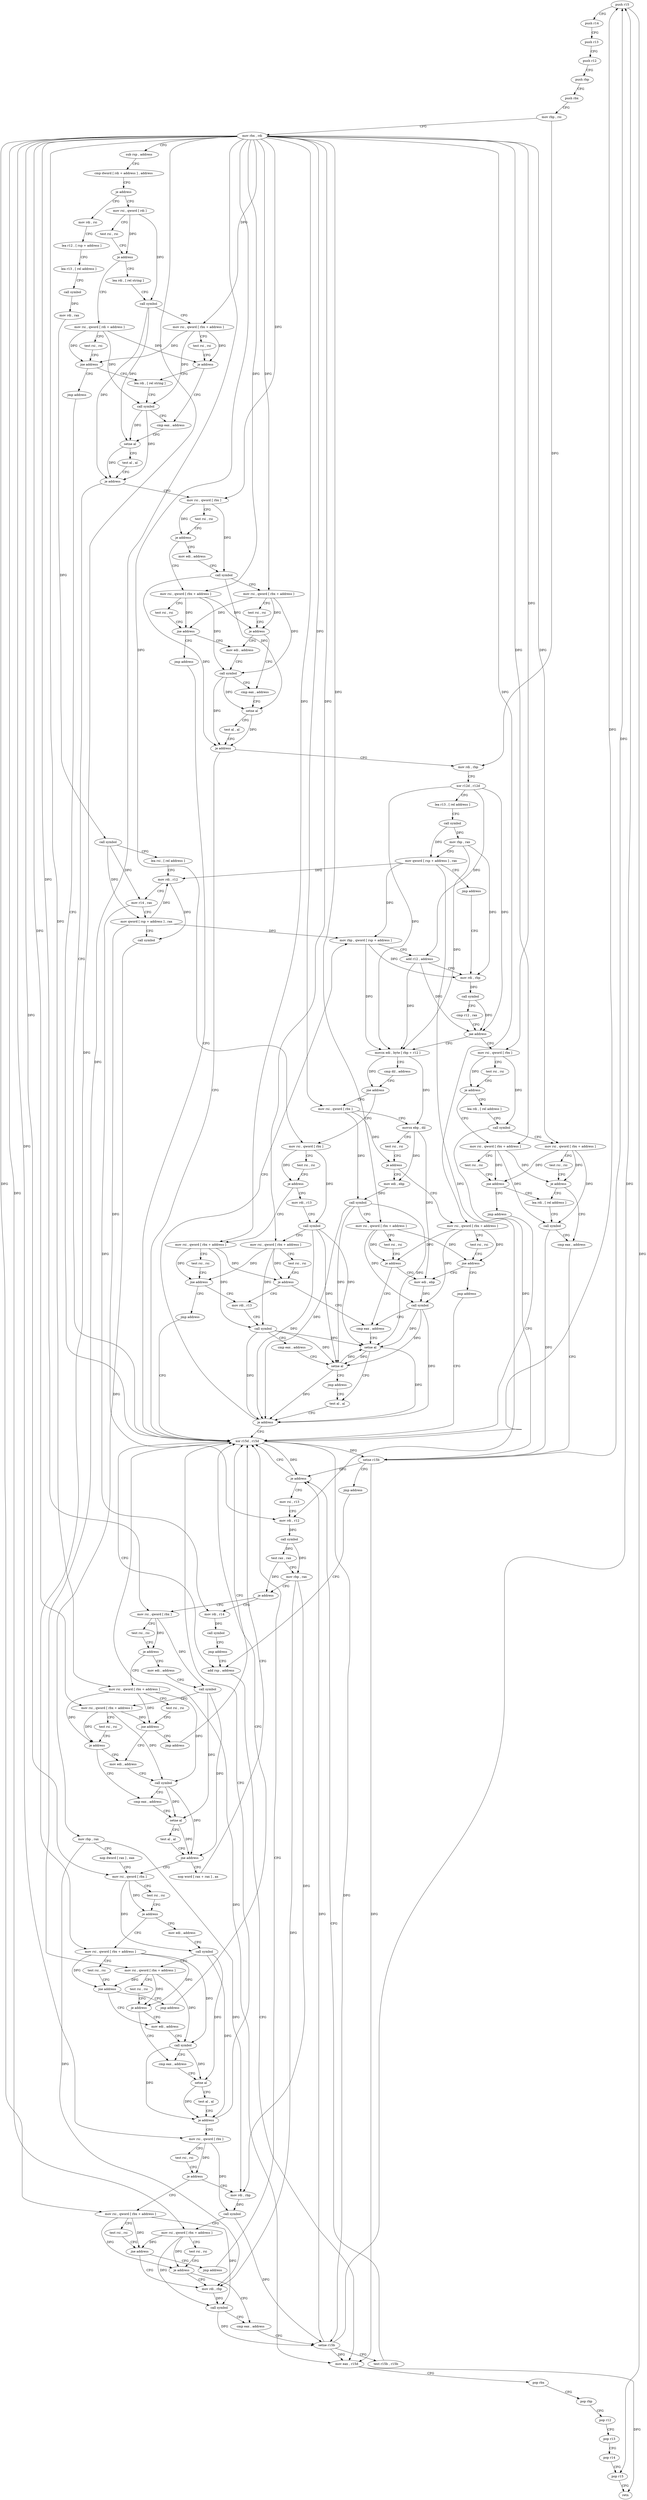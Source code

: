 digraph "func" {
"112080" [label = "push r15" ]
"112082" [label = "push r14" ]
"112084" [label = "push r13" ]
"112086" [label = "push r12" ]
"112088" [label = "push rbp" ]
"112089" [label = "push rbx" ]
"112090" [label = "mov rbp , rsi" ]
"112093" [label = "mov rbx , rdi" ]
"112096" [label = "sub rsp , address" ]
"112100" [label = "cmp dword [ rdi + address ] , address" ]
"112104" [label = "je address" ]
"112432" [label = "mov rsi , qword [ rdi ]" ]
"112110" [label = "mov rdi , rsi" ]
"112435" [label = "test rsi , rsi" ]
"112438" [label = "je address" ]
"112725" [label = "mov rsi , qword [ rdi + address ]" ]
"112444" [label = "lea rdi , [ rel string ]" ]
"112113" [label = "lea r12 , [ rsp + address ]" ]
"112118" [label = "lea r13 , [ rel address ]" ]
"112125" [label = "call symbol" ]
"112130" [label = "mov rdi , rax" ]
"112133" [label = "call symbol" ]
"112138" [label = "lea rsi , [ rel address ]" ]
"112145" [label = "mov rdi , r12" ]
"112148" [label = "mov r14 , rax" ]
"112151" [label = "mov qword [ rsp + address ] , rax" ]
"112156" [label = "call symbol" ]
"112161" [label = "mov rbp , rax" ]
"112164" [label = "nop dword [ rax ] , eax" ]
"112168" [label = "mov rsi , qword [ rbx ]" ]
"112729" [label = "test rsi , rsi" ]
"112732" [label = "jne address" ]
"112465" [label = "lea rdi , [ rel string ]" ]
"112738" [label = "jmp address" ]
"112451" [label = "call symbol" ]
"112456" [label = "mov rsi , qword [ rbx + address ]" ]
"112460" [label = "test rsi , rsi" ]
"112463" [label = "je address" ]
"112477" [label = "cmp eax , address" ]
"112376" [label = "mov rsi , qword [ rbx + address ]" ]
"112380" [label = "test rsi , rsi" ]
"112383" [label = "jne address" ]
"112199" [label = "mov edi , address" ]
"112389" [label = "jmp address" ]
"112180" [label = "mov edi , address" ]
"112185" [label = "call symbol" ]
"112190" [label = "mov rsi , qword [ rbx + address ]" ]
"112194" [label = "test rsi , rsi" ]
"112197" [label = "je address" ]
"112209" [label = "cmp eax , address" ]
"112472" [label = "call symbol" ]
"112352" [label = "xor r15d , r15d" ]
"112480" [label = "setne al" ]
"112483" [label = "test al , al" ]
"112485" [label = "je address" ]
"112491" [label = "mov rsi , qword [ rbx ]" ]
"112204" [label = "call symbol" ]
"112212" [label = "setne al" ]
"112215" [label = "test al , al" ]
"112217" [label = "je address" ]
"112223" [label = "mov rsi , qword [ rbx ]" ]
"112355" [label = "add rsp , address" ]
"112494" [label = "test rsi , rsi" ]
"112497" [label = "je address" ]
"112784" [label = "mov rsi , qword [ rbx + address ]" ]
"112503" [label = "mov edi , address" ]
"112226" [label = "test rsi , rsi" ]
"112229" [label = "je address" ]
"112400" [label = "mov rsi , qword [ rbx + address ]" ]
"112235" [label = "mov rdi , rbp" ]
"112788" [label = "test rsi , rsi" ]
"112791" [label = "jne address" ]
"112522" [label = "mov edi , address" ]
"112797" [label = "jmp address" ]
"112508" [label = "call symbol" ]
"112513" [label = "mov rsi , qword [ rbx + address ]" ]
"112517" [label = "test rsi , rsi" ]
"112520" [label = "je address" ]
"112532" [label = "cmp eax , address" ]
"112404" [label = "test rsi , rsi" ]
"112407" [label = "jne address" ]
"112252" [label = "mov rdi , rbp" ]
"112413" [label = "jmp address" ]
"112238" [label = "call symbol" ]
"112243" [label = "mov rsi , qword [ rbx + address ]" ]
"112247" [label = "test rsi , rsi" ]
"112250" [label = "je address" ]
"112260" [label = "cmp eax , address" ]
"112527" [label = "call symbol" ]
"112535" [label = "setne al" ]
"112538" [label = "test al , al" ]
"112540" [label = "je address" ]
"112546" [label = "mov rdi , rbp" ]
"112255" [label = "call symbol" ]
"112263" [label = "setne r15b" ]
"112267" [label = "test r15b , r15b" ]
"112270" [label = "je address" ]
"112272" [label = "mov rsi , r13" ]
"112549" [label = "xor r12d , r12d" ]
"112552" [label = "lea r13 , [ rel address ]" ]
"112559" [label = "call symbol" ]
"112564" [label = "mov rbp , rax" ]
"112567" [label = "mov qword [ rsp + address ] , rax" ]
"112572" [label = "jmp address" ]
"112638" [label = "mov rdi , rbp" ]
"112275" [label = "mov rdi , r12" ]
"112278" [label = "call symbol" ]
"112283" [label = "test rax , rax" ]
"112286" [label = "mov rbp , rax" ]
"112289" [label = "je address" ]
"112712" [label = "mov rdi , r14" ]
"112295" [label = "mov rsi , qword [ rbx ]" ]
"112641" [label = "call symbol" ]
"112646" [label = "cmp r12 , rax" ]
"112649" [label = "jae address" ]
"112802" [label = "mov rsi , qword [ rbx ]" ]
"112655" [label = "movzx edi , byte [ rbp + r12 ]" ]
"112715" [label = "call symbol" ]
"112720" [label = "jmp address" ]
"112298" [label = "test rsi , rsi" ]
"112301" [label = "je address" ]
"112416" [label = "mov rsi , qword [ rbx + address ]" ]
"112303" [label = "mov edi , address" ]
"112805" [label = "test rsi , rsi" ]
"112808" [label = "je address" ]
"112855" [label = "mov rsi , qword [ rbx + address ]" ]
"112810" [label = "lea rdi , [ rel address ]" ]
"112661" [label = "cmp dil , address" ]
"112665" [label = "jne address" ]
"112576" [label = "mov rsi , qword [ rbx ]" ]
"112667" [label = "mov rsi , qword [ rbx ]" ]
"112359" [label = "mov eax , r15d" ]
"112362" [label = "pop rbx" ]
"112363" [label = "pop rbp" ]
"112364" [label = "pop r12" ]
"112366" [label = "pop r13" ]
"112368" [label = "pop r14" ]
"112370" [label = "pop r15" ]
"112372" [label = "retn" ]
"112420" [label = "test rsi , rsi" ]
"112423" [label = "jne address" ]
"112322" [label = "mov edi , address" ]
"112425" [label = "jmp address" ]
"112308" [label = "call symbol" ]
"112313" [label = "mov rsi , qword [ rbx + address ]" ]
"112317" [label = "test rsi , rsi" ]
"112320" [label = "je address" ]
"112332" [label = "cmp eax , address" ]
"112859" [label = "test rsi , rsi" ]
"112862" [label = "jne address" ]
"112831" [label = "lea rdi , [ rel address ]" ]
"112864" [label = "jmp address" ]
"112817" [label = "call symbol" ]
"112822" [label = "mov rsi , qword [ rbx + address ]" ]
"112826" [label = "test rsi , rsi" ]
"112829" [label = "je address" ]
"112843" [label = "cmp eax , address" ]
"112579" [label = "movsx ebp , dil" ]
"112583" [label = "test rsi , rsi" ]
"112586" [label = "je address" ]
"112752" [label = "mov rsi , qword [ rbx + address ]" ]
"112592" [label = "mov edi , ebp" ]
"112670" [label = "test rsi , rsi" ]
"112673" [label = "je address" ]
"112770" [label = "mov rsi , qword [ rbx + address ]" ]
"112675" [label = "mov rdi , r13" ]
"112327" [label = "call symbol" ]
"112335" [label = "setne al" ]
"112338" [label = "test al , al" ]
"112340" [label = "jne address" ]
"112346" [label = "nop word [ rax + rax ] , ax" ]
"112838" [label = "call symbol" ]
"112846" [label = "setne r15b" ]
"112850" [label = "jmp address" ]
"112756" [label = "test rsi , rsi" ]
"112759" [label = "jne address" ]
"112608" [label = "mov edi , ebp" ]
"112765" [label = "jmp address" ]
"112594" [label = "call symbol" ]
"112599" [label = "mov rsi , qword [ rbx + address ]" ]
"112603" [label = "test rsi , rsi" ]
"112606" [label = "je address" ]
"112615" [label = "cmp eax , address" ]
"112774" [label = "test rsi , rsi" ]
"112777" [label = "jne address" ]
"112692" [label = "mov rdi , r13" ]
"112779" [label = "jmp address" ]
"112678" [label = "call symbol" ]
"112683" [label = "mov rsi , qword [ rbx + address ]" ]
"112687" [label = "test rsi , rsi" ]
"112690" [label = "je address" ]
"112171" [label = "test rsi , rsi" ]
"112174" [label = "je address" ]
"112610" [label = "call symbol" ]
"112618" [label = "setne al" ]
"112621" [label = "test al , al" ]
"112695" [label = "call symbol" ]
"112700" [label = "cmp eax , address" ]
"112703" [label = "setne al" ]
"112706" [label = "jmp address" ]
"112629" [label = "mov rbp , qword [ rsp + address ]" ]
"112634" [label = "add r12 , address" ]
"112623" [label = "je address" ]
"112080" -> "112082" [ label = "CFG" ]
"112080" -> "112370" [ label = "DFG" ]
"112082" -> "112084" [ label = "CFG" ]
"112084" -> "112086" [ label = "CFG" ]
"112086" -> "112088" [ label = "CFG" ]
"112088" -> "112089" [ label = "CFG" ]
"112089" -> "112090" [ label = "CFG" ]
"112090" -> "112093" [ label = "CFG" ]
"112090" -> "112546" [ label = "DFG" ]
"112093" -> "112096" [ label = "CFG" ]
"112093" -> "112456" [ label = "DFG" ]
"112093" -> "112168" [ label = "DFG" ]
"112093" -> "112376" [ label = "DFG" ]
"112093" -> "112190" [ label = "DFG" ]
"112093" -> "112491" [ label = "DFG" ]
"112093" -> "112784" [ label = "DFG" ]
"112093" -> "112513" [ label = "DFG" ]
"112093" -> "112223" [ label = "DFG" ]
"112093" -> "112400" [ label = "DFG" ]
"112093" -> "112243" [ label = "DFG" ]
"112093" -> "112802" [ label = "DFG" ]
"112093" -> "112295" [ label = "DFG" ]
"112093" -> "112855" [ label = "DFG" ]
"112093" -> "112822" [ label = "DFG" ]
"112093" -> "112576" [ label = "DFG" ]
"112093" -> "112667" [ label = "DFG" ]
"112093" -> "112416" [ label = "DFG" ]
"112093" -> "112313" [ label = "DFG" ]
"112093" -> "112752" [ label = "DFG" ]
"112093" -> "112599" [ label = "DFG" ]
"112093" -> "112770" [ label = "DFG" ]
"112093" -> "112683" [ label = "DFG" ]
"112096" -> "112100" [ label = "CFG" ]
"112100" -> "112104" [ label = "CFG" ]
"112104" -> "112432" [ label = "CFG" ]
"112104" -> "112110" [ label = "CFG" ]
"112432" -> "112435" [ label = "CFG" ]
"112432" -> "112438" [ label = "DFG" ]
"112432" -> "112451" [ label = "DFG" ]
"112110" -> "112113" [ label = "CFG" ]
"112435" -> "112438" [ label = "CFG" ]
"112438" -> "112725" [ label = "CFG" ]
"112438" -> "112444" [ label = "CFG" ]
"112725" -> "112729" [ label = "CFG" ]
"112725" -> "112732" [ label = "DFG" ]
"112725" -> "112463" [ label = "DFG" ]
"112725" -> "112472" [ label = "DFG" ]
"112444" -> "112451" [ label = "CFG" ]
"112113" -> "112118" [ label = "CFG" ]
"112118" -> "112125" [ label = "CFG" ]
"112125" -> "112130" [ label = "DFG" ]
"112130" -> "112133" [ label = "DFG" ]
"112133" -> "112138" [ label = "CFG" ]
"112133" -> "112148" [ label = "DFG" ]
"112133" -> "112151" [ label = "DFG" ]
"112138" -> "112145" [ label = "CFG" ]
"112145" -> "112148" [ label = "CFG" ]
"112145" -> "112156" [ label = "DFG" ]
"112148" -> "112151" [ label = "CFG" ]
"112148" -> "112712" [ label = "DFG" ]
"112151" -> "112156" [ label = "CFG" ]
"112151" -> "112145" [ label = "DFG" ]
"112151" -> "112629" [ label = "DFG" ]
"112151" -> "112275" [ label = "DFG" ]
"112156" -> "112161" [ label = "DFG" ]
"112161" -> "112164" [ label = "CFG" ]
"112161" -> "112235" [ label = "DFG" ]
"112161" -> "112252" [ label = "DFG" ]
"112164" -> "112168" [ label = "CFG" ]
"112168" -> "112171" [ label = "CFG" ]
"112168" -> "112174" [ label = "DFG" ]
"112168" -> "112185" [ label = "DFG" ]
"112729" -> "112732" [ label = "CFG" ]
"112732" -> "112465" [ label = "CFG" ]
"112732" -> "112738" [ label = "CFG" ]
"112465" -> "112472" [ label = "CFG" ]
"112738" -> "112352" [ label = "CFG" ]
"112451" -> "112456" [ label = "CFG" ]
"112451" -> "112480" [ label = "DFG" ]
"112451" -> "112485" [ label = "DFG" ]
"112456" -> "112460" [ label = "CFG" ]
"112456" -> "112732" [ label = "DFG" ]
"112456" -> "112463" [ label = "DFG" ]
"112456" -> "112472" [ label = "DFG" ]
"112460" -> "112463" [ label = "CFG" ]
"112463" -> "112477" [ label = "CFG" ]
"112463" -> "112465" [ label = "CFG" ]
"112477" -> "112480" [ label = "CFG" ]
"112376" -> "112380" [ label = "CFG" ]
"112376" -> "112383" [ label = "DFG" ]
"112376" -> "112197" [ label = "DFG" ]
"112376" -> "112204" [ label = "DFG" ]
"112380" -> "112383" [ label = "CFG" ]
"112383" -> "112199" [ label = "CFG" ]
"112383" -> "112389" [ label = "CFG" ]
"112199" -> "112204" [ label = "CFG" ]
"112389" -> "112352" [ label = "CFG" ]
"112180" -> "112185" [ label = "CFG" ]
"112185" -> "112190" [ label = "CFG" ]
"112185" -> "112212" [ label = "DFG" ]
"112185" -> "112217" [ label = "DFG" ]
"112190" -> "112194" [ label = "CFG" ]
"112190" -> "112383" [ label = "DFG" ]
"112190" -> "112197" [ label = "DFG" ]
"112190" -> "112204" [ label = "DFG" ]
"112194" -> "112197" [ label = "CFG" ]
"112197" -> "112209" [ label = "CFG" ]
"112197" -> "112199" [ label = "CFG" ]
"112209" -> "112212" [ label = "CFG" ]
"112472" -> "112477" [ label = "CFG" ]
"112472" -> "112480" [ label = "DFG" ]
"112472" -> "112485" [ label = "DFG" ]
"112352" -> "112355" [ label = "CFG" ]
"112352" -> "112080" [ label = "DFG" ]
"112352" -> "112359" [ label = "DFG" ]
"112352" -> "112263" [ label = "DFG" ]
"112352" -> "112270" [ label = "DFG" ]
"112352" -> "112846" [ label = "DFG" ]
"112480" -> "112483" [ label = "CFG" ]
"112480" -> "112485" [ label = "DFG" ]
"112483" -> "112485" [ label = "CFG" ]
"112485" -> "112352" [ label = "CFG" ]
"112485" -> "112491" [ label = "CFG" ]
"112491" -> "112494" [ label = "CFG" ]
"112491" -> "112497" [ label = "DFG" ]
"112491" -> "112508" [ label = "DFG" ]
"112204" -> "112209" [ label = "CFG" ]
"112204" -> "112212" [ label = "DFG" ]
"112204" -> "112217" [ label = "DFG" ]
"112212" -> "112215" [ label = "CFG" ]
"112212" -> "112217" [ label = "DFG" ]
"112215" -> "112217" [ label = "CFG" ]
"112217" -> "112352" [ label = "CFG" ]
"112217" -> "112223" [ label = "CFG" ]
"112223" -> "112226" [ label = "CFG" ]
"112223" -> "112229" [ label = "DFG" ]
"112223" -> "112238" [ label = "DFG" ]
"112355" -> "112359" [ label = "CFG" ]
"112494" -> "112497" [ label = "CFG" ]
"112497" -> "112784" [ label = "CFG" ]
"112497" -> "112503" [ label = "CFG" ]
"112784" -> "112788" [ label = "CFG" ]
"112784" -> "112791" [ label = "DFG" ]
"112784" -> "112520" [ label = "DFG" ]
"112784" -> "112527" [ label = "DFG" ]
"112503" -> "112508" [ label = "CFG" ]
"112226" -> "112229" [ label = "CFG" ]
"112229" -> "112400" [ label = "CFG" ]
"112229" -> "112235" [ label = "CFG" ]
"112400" -> "112404" [ label = "CFG" ]
"112400" -> "112407" [ label = "DFG" ]
"112400" -> "112250" [ label = "DFG" ]
"112400" -> "112255" [ label = "DFG" ]
"112235" -> "112238" [ label = "DFG" ]
"112788" -> "112791" [ label = "CFG" ]
"112791" -> "112522" [ label = "CFG" ]
"112791" -> "112797" [ label = "CFG" ]
"112522" -> "112527" [ label = "CFG" ]
"112797" -> "112352" [ label = "CFG" ]
"112508" -> "112513" [ label = "CFG" ]
"112508" -> "112535" [ label = "DFG" ]
"112508" -> "112540" [ label = "DFG" ]
"112513" -> "112517" [ label = "CFG" ]
"112513" -> "112791" [ label = "DFG" ]
"112513" -> "112520" [ label = "DFG" ]
"112513" -> "112527" [ label = "DFG" ]
"112517" -> "112520" [ label = "CFG" ]
"112520" -> "112532" [ label = "CFG" ]
"112520" -> "112522" [ label = "CFG" ]
"112532" -> "112535" [ label = "CFG" ]
"112404" -> "112407" [ label = "CFG" ]
"112407" -> "112252" [ label = "CFG" ]
"112407" -> "112413" [ label = "CFG" ]
"112252" -> "112255" [ label = "DFG" ]
"112413" -> "112352" [ label = "CFG" ]
"112238" -> "112243" [ label = "CFG" ]
"112238" -> "112263" [ label = "DFG" ]
"112243" -> "112247" [ label = "CFG" ]
"112243" -> "112407" [ label = "DFG" ]
"112243" -> "112250" [ label = "DFG" ]
"112243" -> "112255" [ label = "DFG" ]
"112247" -> "112250" [ label = "CFG" ]
"112250" -> "112260" [ label = "CFG" ]
"112250" -> "112252" [ label = "CFG" ]
"112260" -> "112263" [ label = "CFG" ]
"112527" -> "112532" [ label = "CFG" ]
"112527" -> "112535" [ label = "DFG" ]
"112527" -> "112540" [ label = "DFG" ]
"112535" -> "112538" [ label = "CFG" ]
"112535" -> "112540" [ label = "DFG" ]
"112538" -> "112540" [ label = "CFG" ]
"112540" -> "112352" [ label = "CFG" ]
"112540" -> "112546" [ label = "CFG" ]
"112546" -> "112549" [ label = "CFG" ]
"112255" -> "112260" [ label = "CFG" ]
"112255" -> "112263" [ label = "DFG" ]
"112263" -> "112267" [ label = "CFG" ]
"112263" -> "112080" [ label = "DFG" ]
"112263" -> "112359" [ label = "DFG" ]
"112263" -> "112270" [ label = "DFG" ]
"112267" -> "112270" [ label = "CFG" ]
"112270" -> "112352" [ label = "CFG" ]
"112270" -> "112272" [ label = "CFG" ]
"112272" -> "112275" [ label = "CFG" ]
"112549" -> "112552" [ label = "CFG" ]
"112549" -> "112649" [ label = "DFG" ]
"112549" -> "112655" [ label = "DFG" ]
"112549" -> "112634" [ label = "DFG" ]
"112552" -> "112559" [ label = "CFG" ]
"112559" -> "112564" [ label = "DFG" ]
"112559" -> "112567" [ label = "DFG" ]
"112564" -> "112567" [ label = "CFG" ]
"112564" -> "112638" [ label = "DFG" ]
"112564" -> "112655" [ label = "DFG" ]
"112567" -> "112572" [ label = "CFG" ]
"112567" -> "112145" [ label = "DFG" ]
"112567" -> "112629" [ label = "DFG" ]
"112567" -> "112275" [ label = "DFG" ]
"112572" -> "112638" [ label = "CFG" ]
"112638" -> "112641" [ label = "DFG" ]
"112275" -> "112278" [ label = "DFG" ]
"112278" -> "112283" [ label = "DFG" ]
"112278" -> "112286" [ label = "DFG" ]
"112283" -> "112286" [ label = "CFG" ]
"112283" -> "112289" [ label = "DFG" ]
"112286" -> "112289" [ label = "CFG" ]
"112286" -> "112235" [ label = "DFG" ]
"112286" -> "112252" [ label = "DFG" ]
"112289" -> "112712" [ label = "CFG" ]
"112289" -> "112295" [ label = "CFG" ]
"112712" -> "112715" [ label = "DFG" ]
"112295" -> "112298" [ label = "CFG" ]
"112295" -> "112301" [ label = "DFG" ]
"112295" -> "112308" [ label = "DFG" ]
"112641" -> "112646" [ label = "CFG" ]
"112641" -> "112649" [ label = "DFG" ]
"112646" -> "112649" [ label = "CFG" ]
"112649" -> "112802" [ label = "CFG" ]
"112649" -> "112655" [ label = "CFG" ]
"112802" -> "112805" [ label = "CFG" ]
"112802" -> "112808" [ label = "DFG" ]
"112802" -> "112817" [ label = "DFG" ]
"112655" -> "112661" [ label = "CFG" ]
"112655" -> "112665" [ label = "DFG" ]
"112655" -> "112579" [ label = "DFG" ]
"112715" -> "112720" [ label = "CFG" ]
"112720" -> "112355" [ label = "CFG" ]
"112298" -> "112301" [ label = "CFG" ]
"112301" -> "112416" [ label = "CFG" ]
"112301" -> "112303" [ label = "CFG" ]
"112416" -> "112420" [ label = "CFG" ]
"112416" -> "112423" [ label = "DFG" ]
"112416" -> "112320" [ label = "DFG" ]
"112416" -> "112327" [ label = "DFG" ]
"112303" -> "112308" [ label = "CFG" ]
"112805" -> "112808" [ label = "CFG" ]
"112808" -> "112855" [ label = "CFG" ]
"112808" -> "112810" [ label = "CFG" ]
"112855" -> "112859" [ label = "CFG" ]
"112855" -> "112862" [ label = "DFG" ]
"112855" -> "112829" [ label = "DFG" ]
"112855" -> "112838" [ label = "DFG" ]
"112810" -> "112817" [ label = "CFG" ]
"112661" -> "112665" [ label = "CFG" ]
"112665" -> "112576" [ label = "CFG" ]
"112665" -> "112667" [ label = "CFG" ]
"112576" -> "112579" [ label = "CFG" ]
"112576" -> "112586" [ label = "DFG" ]
"112576" -> "112594" [ label = "DFG" ]
"112667" -> "112670" [ label = "CFG" ]
"112667" -> "112673" [ label = "DFG" ]
"112667" -> "112678" [ label = "DFG" ]
"112359" -> "112362" [ label = "CFG" ]
"112359" -> "112372" [ label = "DFG" ]
"112362" -> "112363" [ label = "CFG" ]
"112363" -> "112364" [ label = "CFG" ]
"112364" -> "112366" [ label = "CFG" ]
"112366" -> "112368" [ label = "CFG" ]
"112368" -> "112370" [ label = "CFG" ]
"112370" -> "112372" [ label = "CFG" ]
"112420" -> "112423" [ label = "CFG" ]
"112423" -> "112322" [ label = "CFG" ]
"112423" -> "112425" [ label = "CFG" ]
"112322" -> "112327" [ label = "CFG" ]
"112425" -> "112352" [ label = "CFG" ]
"112308" -> "112313" [ label = "CFG" ]
"112308" -> "112335" [ label = "DFG" ]
"112308" -> "112340" [ label = "DFG" ]
"112313" -> "112317" [ label = "CFG" ]
"112313" -> "112423" [ label = "DFG" ]
"112313" -> "112320" [ label = "DFG" ]
"112313" -> "112327" [ label = "DFG" ]
"112317" -> "112320" [ label = "CFG" ]
"112320" -> "112332" [ label = "CFG" ]
"112320" -> "112322" [ label = "CFG" ]
"112332" -> "112335" [ label = "CFG" ]
"112859" -> "112862" [ label = "CFG" ]
"112862" -> "112831" [ label = "CFG" ]
"112862" -> "112864" [ label = "CFG" ]
"112831" -> "112838" [ label = "CFG" ]
"112864" -> "112352" [ label = "CFG" ]
"112817" -> "112822" [ label = "CFG" ]
"112817" -> "112846" [ label = "DFG" ]
"112822" -> "112826" [ label = "CFG" ]
"112822" -> "112862" [ label = "DFG" ]
"112822" -> "112829" [ label = "DFG" ]
"112822" -> "112838" [ label = "DFG" ]
"112826" -> "112829" [ label = "CFG" ]
"112829" -> "112843" [ label = "CFG" ]
"112829" -> "112831" [ label = "CFG" ]
"112843" -> "112846" [ label = "CFG" ]
"112579" -> "112583" [ label = "CFG" ]
"112579" -> "112592" [ label = "DFG" ]
"112579" -> "112608" [ label = "DFG" ]
"112583" -> "112586" [ label = "CFG" ]
"112586" -> "112752" [ label = "CFG" ]
"112586" -> "112592" [ label = "CFG" ]
"112752" -> "112756" [ label = "CFG" ]
"112752" -> "112759" [ label = "DFG" ]
"112752" -> "112606" [ label = "DFG" ]
"112752" -> "112610" [ label = "DFG" ]
"112592" -> "112594" [ label = "DFG" ]
"112670" -> "112673" [ label = "CFG" ]
"112673" -> "112770" [ label = "CFG" ]
"112673" -> "112675" [ label = "CFG" ]
"112770" -> "112774" [ label = "CFG" ]
"112770" -> "112777" [ label = "DFG" ]
"112770" -> "112690" [ label = "DFG" ]
"112770" -> "112695" [ label = "DFG" ]
"112675" -> "112678" [ label = "CFG" ]
"112327" -> "112332" [ label = "CFG" ]
"112327" -> "112335" [ label = "DFG" ]
"112327" -> "112340" [ label = "DFG" ]
"112335" -> "112338" [ label = "CFG" ]
"112335" -> "112340" [ label = "DFG" ]
"112338" -> "112340" [ label = "CFG" ]
"112340" -> "112168" [ label = "CFG" ]
"112340" -> "112346" [ label = "CFG" ]
"112346" -> "112352" [ label = "CFG" ]
"112838" -> "112843" [ label = "CFG" ]
"112838" -> "112846" [ label = "DFG" ]
"112846" -> "112850" [ label = "CFG" ]
"112846" -> "112080" [ label = "DFG" ]
"112846" -> "112359" [ label = "DFG" ]
"112846" -> "112270" [ label = "DFG" ]
"112850" -> "112355" [ label = "CFG" ]
"112756" -> "112759" [ label = "CFG" ]
"112759" -> "112608" [ label = "CFG" ]
"112759" -> "112765" [ label = "CFG" ]
"112608" -> "112610" [ label = "DFG" ]
"112765" -> "112352" [ label = "CFG" ]
"112594" -> "112599" [ label = "CFG" ]
"112594" -> "112618" [ label = "DFG" ]
"112594" -> "112703" [ label = "DFG" ]
"112594" -> "112623" [ label = "DFG" ]
"112599" -> "112603" [ label = "CFG" ]
"112599" -> "112759" [ label = "DFG" ]
"112599" -> "112606" [ label = "DFG" ]
"112599" -> "112610" [ label = "DFG" ]
"112603" -> "112606" [ label = "CFG" ]
"112606" -> "112615" [ label = "CFG" ]
"112606" -> "112608" [ label = "CFG" ]
"112615" -> "112618" [ label = "CFG" ]
"112774" -> "112777" [ label = "CFG" ]
"112777" -> "112692" [ label = "CFG" ]
"112777" -> "112779" [ label = "CFG" ]
"112692" -> "112695" [ label = "CFG" ]
"112779" -> "112352" [ label = "CFG" ]
"112678" -> "112683" [ label = "CFG" ]
"112678" -> "112618" [ label = "DFG" ]
"112678" -> "112703" [ label = "DFG" ]
"112678" -> "112623" [ label = "DFG" ]
"112683" -> "112687" [ label = "CFG" ]
"112683" -> "112777" [ label = "DFG" ]
"112683" -> "112690" [ label = "DFG" ]
"112683" -> "112695" [ label = "DFG" ]
"112687" -> "112690" [ label = "CFG" ]
"112690" -> "112615" [ label = "CFG" ]
"112690" -> "112692" [ label = "CFG" ]
"112171" -> "112174" [ label = "CFG" ]
"112174" -> "112376" [ label = "CFG" ]
"112174" -> "112180" [ label = "CFG" ]
"112610" -> "112615" [ label = "CFG" ]
"112610" -> "112618" [ label = "DFG" ]
"112610" -> "112703" [ label = "DFG" ]
"112610" -> "112623" [ label = "DFG" ]
"112618" -> "112621" [ label = "CFG" ]
"112618" -> "112703" [ label = "DFG" ]
"112618" -> "112623" [ label = "DFG" ]
"112621" -> "112623" [ label = "CFG" ]
"112695" -> "112700" [ label = "CFG" ]
"112695" -> "112618" [ label = "DFG" ]
"112695" -> "112703" [ label = "DFG" ]
"112695" -> "112623" [ label = "DFG" ]
"112700" -> "112703" [ label = "CFG" ]
"112703" -> "112706" [ label = "CFG" ]
"112703" -> "112618" [ label = "DFG" ]
"112703" -> "112623" [ label = "DFG" ]
"112706" -> "112621" [ label = "CFG" ]
"112629" -> "112634" [ label = "CFG" ]
"112629" -> "112638" [ label = "DFG" ]
"112629" -> "112655" [ label = "DFG" ]
"112634" -> "112638" [ label = "CFG" ]
"112634" -> "112655" [ label = "DFG" ]
"112634" -> "112649" [ label = "DFG" ]
"112623" -> "112352" [ label = "CFG" ]
"112623" -> "112629" [ label = "CFG" ]
}

